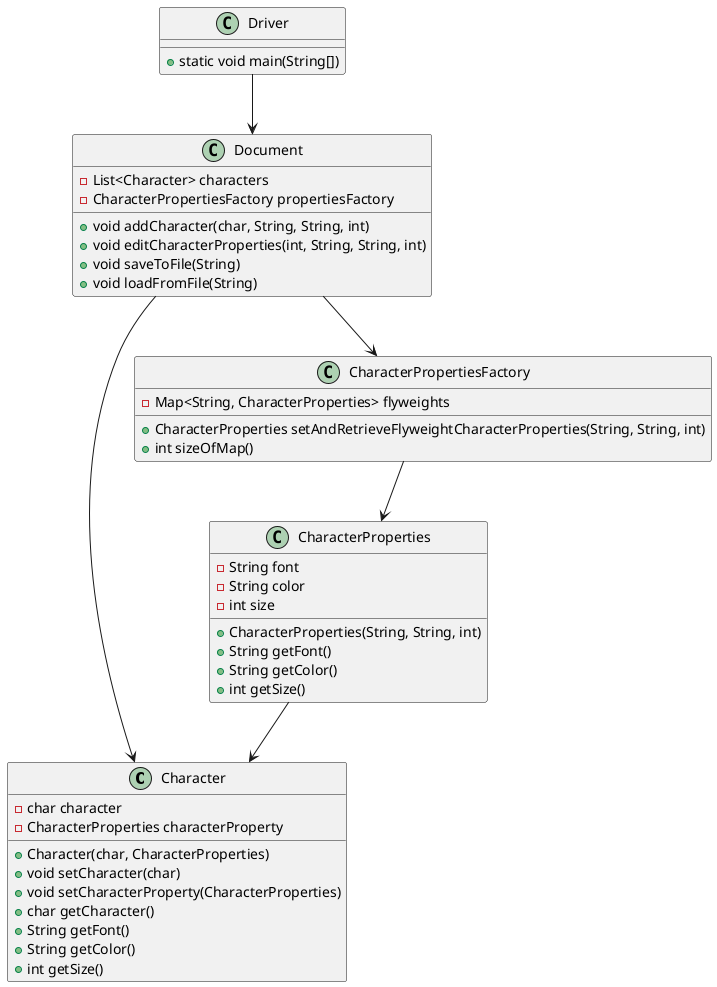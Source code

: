 @startuml
class Character {
    - char character
    - CharacterProperties characterProperty

    + Character(char, CharacterProperties)
    + void setCharacter(char)
    + void setCharacterProperty(CharacterProperties)
    + char getCharacter()
    + String getFont()
    + String getColor()
    + int getSize()
}

class CharacterProperties {
    - String font
    - String color
    - int size

    + CharacterProperties(String, String, int)
    + String getFont()
    + String getColor()
    + int getSize()
}

class CharacterPropertiesFactory {
    - Map<String, CharacterProperties> flyweights

    + CharacterProperties setAndRetrieveFlyweightCharacterProperties(String, String, int)
    + int sizeOfMap()
}

class Document {
    - List<Character> characters
    - CharacterPropertiesFactory propertiesFactory

    + void addCharacter(char, String, String, int)
    + void editCharacterProperties(int, String, String, int)
    + void saveToFile(String)
    + void loadFromFile(String)
}

class Driver {
    + static void main(String[])
}

CharacterProperties --> Character
CharacterPropertiesFactory --> CharacterProperties
Document --> Character
Document --> CharacterPropertiesFactory
Driver --> Document
@enduml